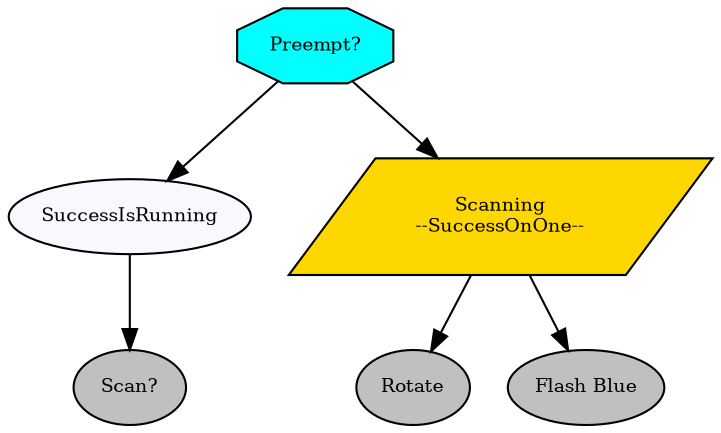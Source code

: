 digraph pastafarianism {
graph [fontname="times-roman"];
node [fontname="times-roman"];
edge [fontname="times-roman"];
"Preempt?" [label="Preempt?", shape=octagon, style=filled, fillcolor=cyan, fontsize=9, fontcolor=black];
SuccessIsRunning [label=SuccessIsRunning, shape=ellipse, style=filled, fillcolor=ghostwhite, fontsize=9, fontcolor=black];
"Preempt?" -> SuccessIsRunning;
"Scan?" [label="Scan?", shape=ellipse, style=filled, fillcolor=gray, fontsize=9, fontcolor=black];
SuccessIsRunning -> "Scan?";
Scanning [label="Scanning\n--SuccessOnOne--", shape=parallelogram, style=filled, fillcolor=gold, fontsize=9, fontcolor=black];
"Preempt?" -> Scanning;
Rotate [label=Rotate, shape=ellipse, style=filled, fillcolor=gray, fontsize=9, fontcolor=black];
Scanning -> Rotate;
"Flash Blue" [label="Flash Blue", shape=ellipse, style=filled, fillcolor=gray, fontsize=9, fontcolor=black];
Scanning -> "Flash Blue";
}
